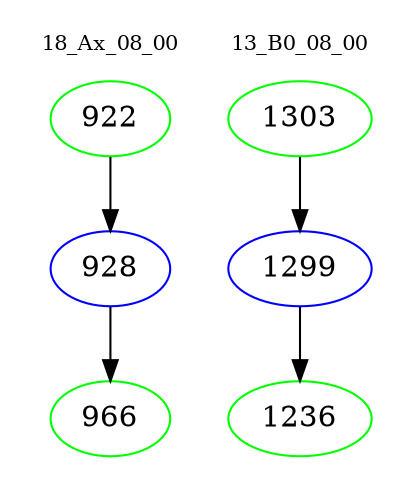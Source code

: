 digraph{
subgraph cluster_0 {
color = white
label = "18_Ax_08_00";
fontsize=10;
T0_922 [label="922", color="green"]
T0_922 -> T0_928 [color="black"]
T0_928 [label="928", color="blue"]
T0_928 -> T0_966 [color="black"]
T0_966 [label="966", color="green"]
}
subgraph cluster_1 {
color = white
label = "13_B0_08_00";
fontsize=10;
T1_1303 [label="1303", color="green"]
T1_1303 -> T1_1299 [color="black"]
T1_1299 [label="1299", color="blue"]
T1_1299 -> T1_1236 [color="black"]
T1_1236 [label="1236", color="green"]
}
}
